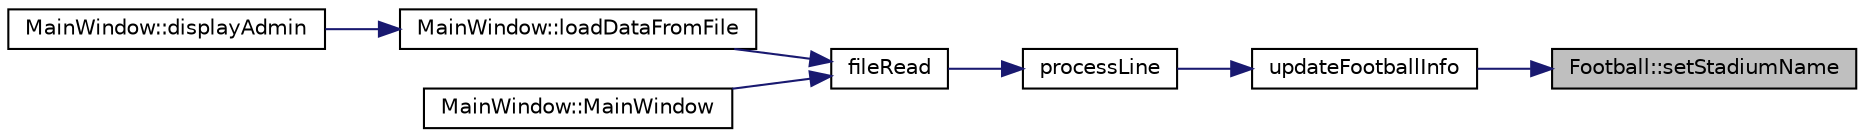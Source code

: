 digraph "Football::setStadiumName"
{
 // LATEX_PDF_SIZE
  edge [fontname="Helvetica",fontsize="10",labelfontname="Helvetica",labelfontsize="10"];
  node [fontname="Helvetica",fontsize="10",shape=record];
  rankdir="RL";
  Node1 [label="Football::setStadiumName",height=0.2,width=0.4,color="black", fillcolor="grey75", style="filled", fontcolor="black",tooltip=" "];
  Node1 -> Node2 [dir="back",color="midnightblue",fontsize="10",style="solid",fontname="Helvetica"];
  Node2 [label="updateFootballInfo",height=0.2,width=0.4,color="black", fillcolor="white", style="filled",URL="$init_8cpp.html#a48e69591d0ec65e85ab9a184b3026692",tooltip=" "];
  Node2 -> Node3 [dir="back",color="midnightblue",fontsize="10",style="solid",fontname="Helvetica"];
  Node3 [label="processLine",height=0.2,width=0.4,color="black", fillcolor="white", style="filled",URL="$init_8cpp.html#af7f3614e268583403c9939ca8521b98a",tooltip=" "];
  Node3 -> Node4 [dir="back",color="midnightblue",fontsize="10",style="solid",fontname="Helvetica"];
  Node4 [label="fileRead",height=0.2,width=0.4,color="black", fillcolor="white", style="filled",URL="$init_8cpp.html#ae67363b9a23c86188905cd6bcdf74764",tooltip=" "];
  Node4 -> Node5 [dir="back",color="midnightblue",fontsize="10",style="solid",fontname="Helvetica"];
  Node5 [label="MainWindow::loadDataFromFile",height=0.2,width=0.4,color="black", fillcolor="white", style="filled",URL="$class_main_window.html#a46bf31632c039fd823541ea64d10c1a5",tooltip=" "];
  Node5 -> Node6 [dir="back",color="midnightblue",fontsize="10",style="solid",fontname="Helvetica"];
  Node6 [label="MainWindow::displayAdmin",height=0.2,width=0.4,color="black", fillcolor="white", style="filled",URL="$class_main_window.html#a9df76e2d80b6d9850af041d5131ce8c7",tooltip=" "];
  Node4 -> Node7 [dir="back",color="midnightblue",fontsize="10",style="solid",fontname="Helvetica"];
  Node7 [label="MainWindow::MainWindow",height=0.2,width=0.4,color="black", fillcolor="white", style="filled",URL="$class_main_window.html#a996c5a2b6f77944776856f08ec30858d",tooltip=" "];
}
